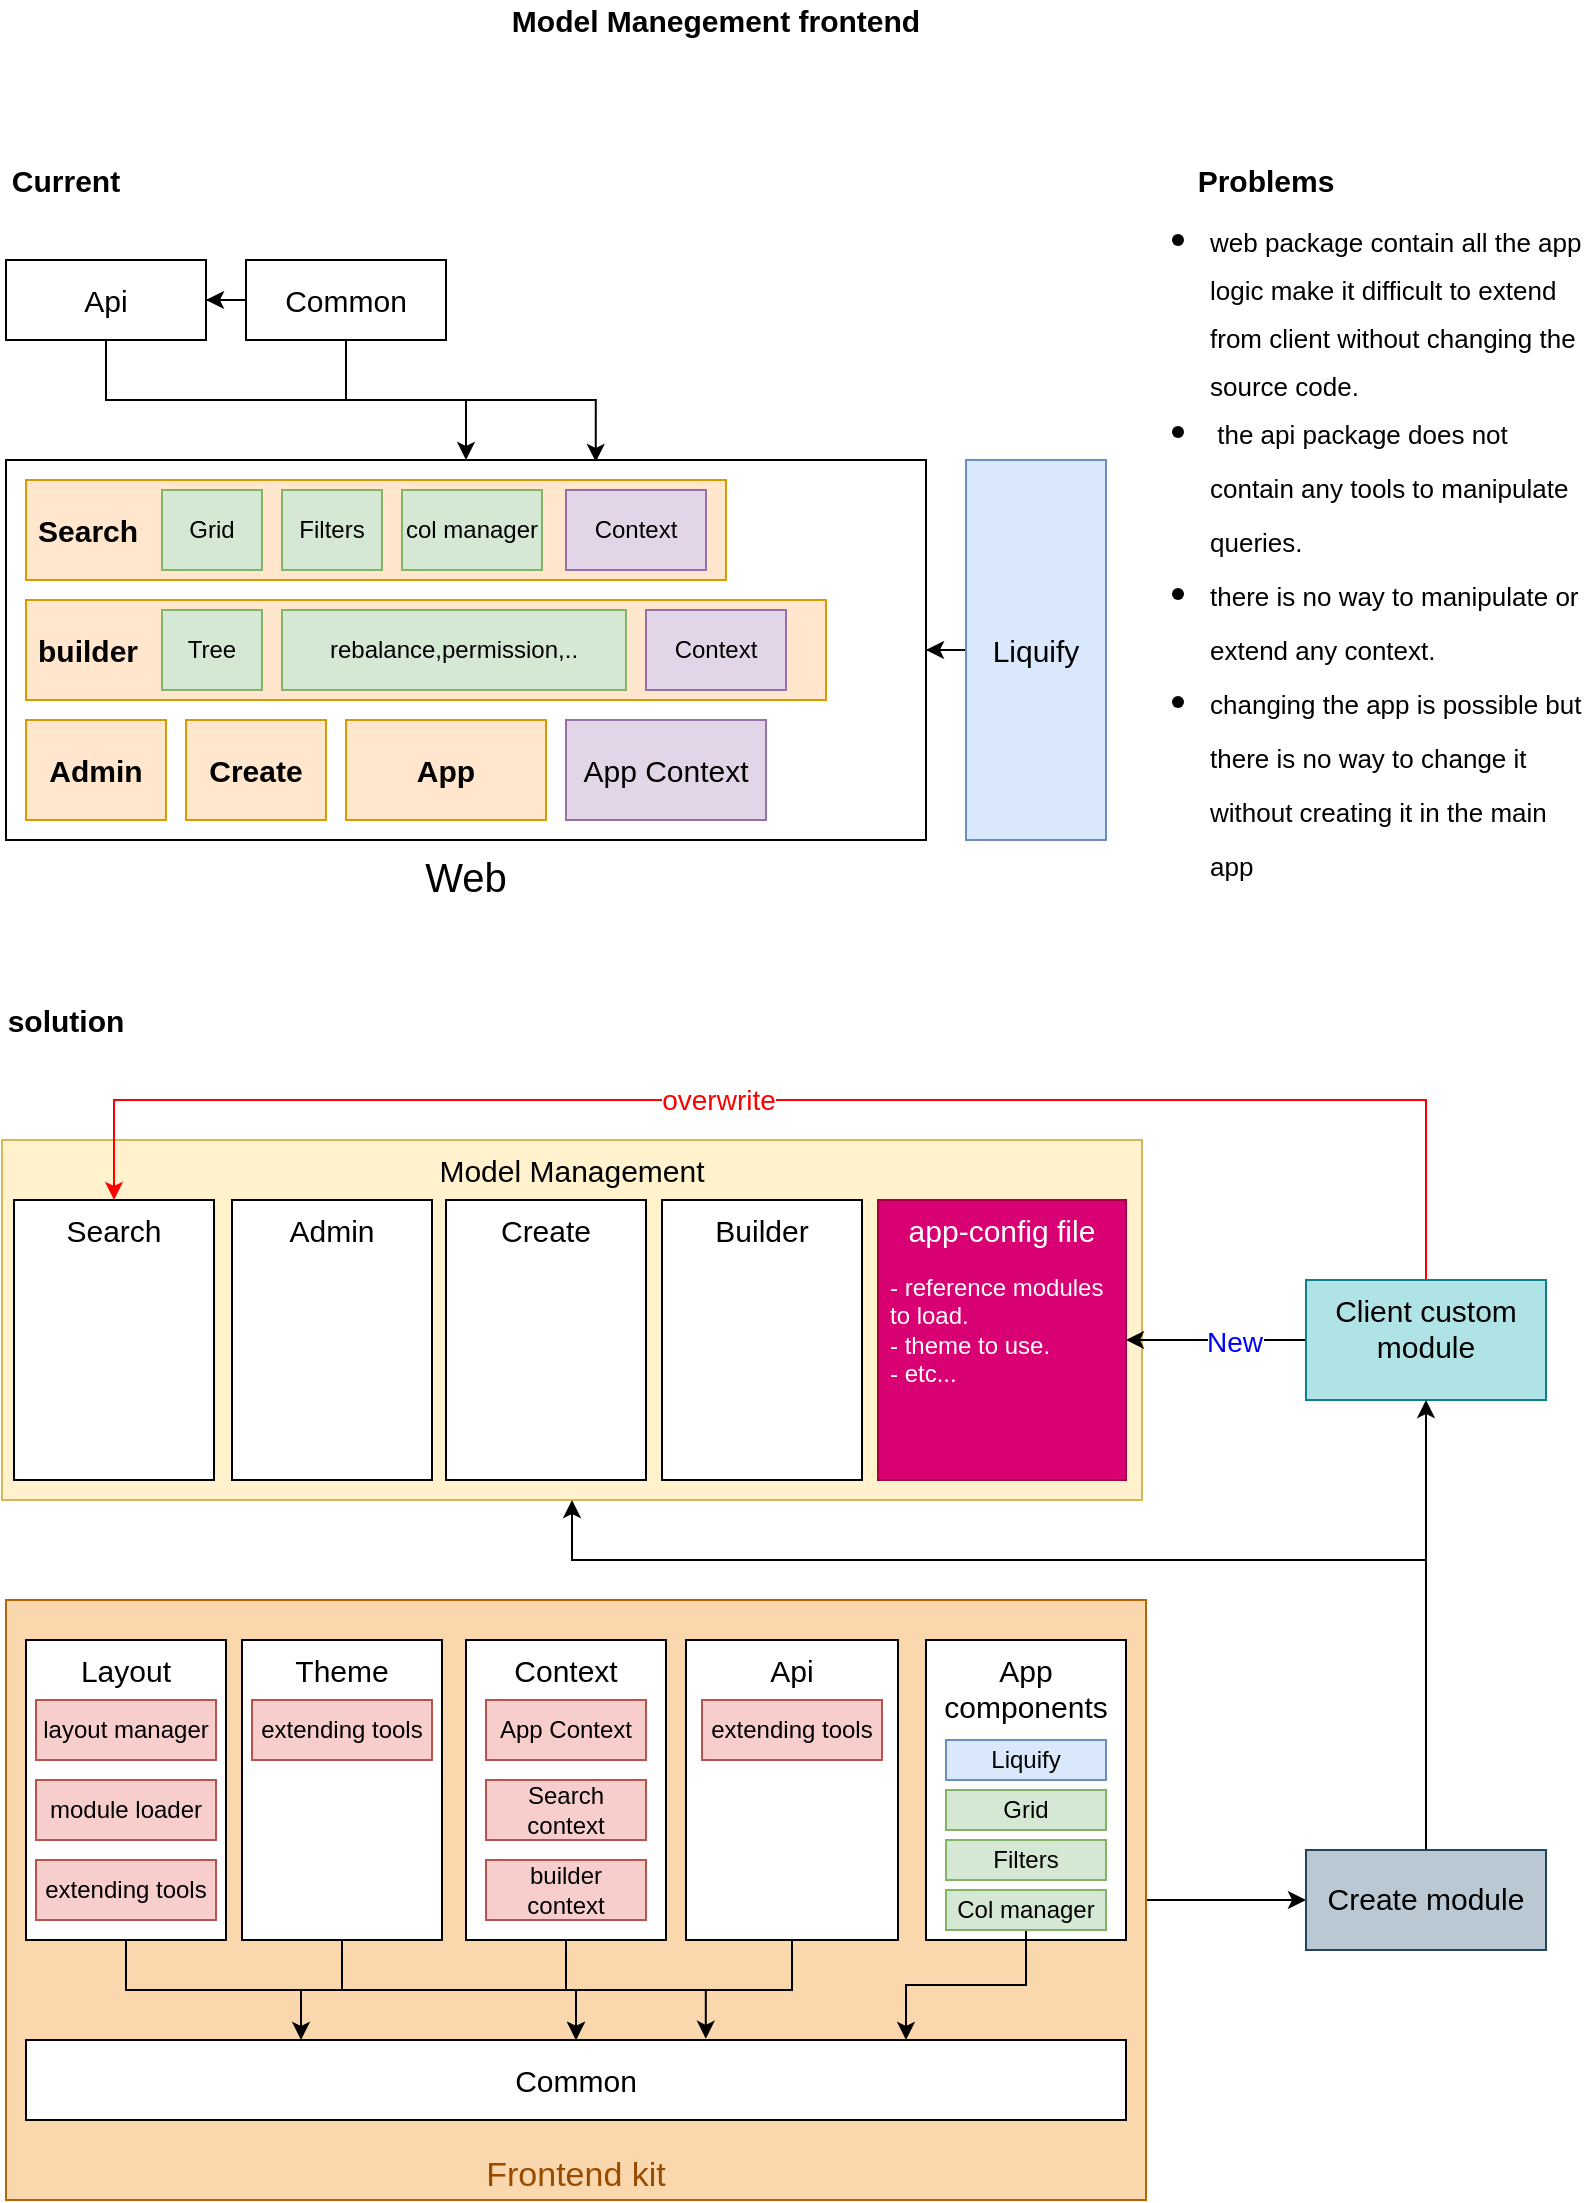 <mxfile version="13.10.2" type="github">
  <diagram id="I4OeQGyICHFJKAzLYiSq" name="Page-1">
    <mxGraphModel dx="1422" dy="762" grid="1" gridSize="10" guides="1" tooltips="1" connect="1" arrows="1" fold="1" page="1" pageScale="1" pageWidth="827" pageHeight="1169" math="0" shadow="0">
      <root>
        <mxCell id="0" />
        <mxCell id="1" parent="0" />
        <mxCell id="ThTMRLt4GayNaDXG0wz7-107" style="edgeStyle=orthogonalEdgeStyle;rounded=0;orthogonalLoop=1;jettySize=auto;html=1;startArrow=none;startFill=0;fontSize=17;fontColor=#994C00;" edge="1" parent="1" source="ThTMRLt4GayNaDXG0wz7-98" target="ThTMRLt4GayNaDXG0wz7-104">
          <mxGeometry relative="1" as="geometry" />
        </mxCell>
        <mxCell id="ThTMRLt4GayNaDXG0wz7-98" value="Frontend kit" style="rounded=0;whiteSpace=wrap;html=1;fontSize=17;align=center;fillColor=#fad7ac;strokeColor=#b46504;verticalAlign=bottom;fontColor=#994C00;" vertex="1" parent="1">
          <mxGeometry x="20" y="810" width="570" height="300" as="geometry" />
        </mxCell>
        <mxCell id="ThTMRLt4GayNaDXG0wz7-64" value="Model Management" style="rounded=0;whiteSpace=wrap;html=1;fontSize=15;align=center;fillColor=#fff2cc;strokeColor=#d6b656;verticalAlign=top;" vertex="1" parent="1">
          <mxGeometry x="18" y="580" width="570" height="180" as="geometry" />
        </mxCell>
        <mxCell id="ThTMRLt4GayNaDXG0wz7-2" value="Model Manegement frontend" style="text;html=1;strokeColor=none;fillColor=none;align=center;verticalAlign=middle;whiteSpace=wrap;rounded=0;fontStyle=1;fontSize=15;" vertex="1" parent="1">
          <mxGeometry x="260" y="10" width="230" height="20" as="geometry" />
        </mxCell>
        <mxCell id="ThTMRLt4GayNaDXG0wz7-3" value="Current" style="text;html=1;strokeColor=none;fillColor=none;align=center;verticalAlign=middle;whiteSpace=wrap;rounded=0;fontSize=15;fontStyle=1" vertex="1" parent="1">
          <mxGeometry x="30" y="90" width="40" height="20" as="geometry" />
        </mxCell>
        <mxCell id="ThTMRLt4GayNaDXG0wz7-16" style="edgeStyle=orthogonalEdgeStyle;rounded=0;orthogonalLoop=1;jettySize=auto;html=1;entryX=0.5;entryY=0;entryDx=0;entryDy=0;startArrow=none;startFill=0;fontSize=15;fontColor=#FF0000;" edge="1" parent="1" source="ThTMRLt4GayNaDXG0wz7-6" target="ThTMRLt4GayNaDXG0wz7-9">
          <mxGeometry relative="1" as="geometry" />
        </mxCell>
        <mxCell id="ThTMRLt4GayNaDXG0wz7-6" value="&lt;font color=&quot;#000000&quot;&gt;Api&lt;/font&gt;" style="rounded=0;whiteSpace=wrap;html=1;fontSize=15;fontColor=#FF0000;" vertex="1" parent="1">
          <mxGeometry x="20" y="140" width="100" height="40" as="geometry" />
        </mxCell>
        <mxCell id="ThTMRLt4GayNaDXG0wz7-13" style="edgeStyle=orthogonalEdgeStyle;rounded=0;orthogonalLoop=1;jettySize=auto;html=1;entryX=1;entryY=0.5;entryDx=0;entryDy=0;fontSize=15;fontColor=#FF0000;" edge="1" parent="1" source="ThTMRLt4GayNaDXG0wz7-8" target="ThTMRLt4GayNaDXG0wz7-6">
          <mxGeometry relative="1" as="geometry" />
        </mxCell>
        <mxCell id="ThTMRLt4GayNaDXG0wz7-14" style="edgeStyle=orthogonalEdgeStyle;rounded=0;orthogonalLoop=1;jettySize=auto;html=1;entryX=0.641;entryY=0.005;entryDx=0;entryDy=0;entryPerimeter=0;fontSize=15;fontColor=#FF0000;" edge="1" parent="1" source="ThTMRLt4GayNaDXG0wz7-8" target="ThTMRLt4GayNaDXG0wz7-9">
          <mxGeometry relative="1" as="geometry" />
        </mxCell>
        <mxCell id="ThTMRLt4GayNaDXG0wz7-8" value="&lt;font color=&quot;#000000&quot;&gt;Common&lt;/font&gt;" style="rounded=0;whiteSpace=wrap;html=1;fontSize=15;fontColor=#FF0000;" vertex="1" parent="1">
          <mxGeometry x="140" y="140" width="100" height="40" as="geometry" />
        </mxCell>
        <mxCell id="ThTMRLt4GayNaDXG0wz7-9" value="&lt;font color=&quot;#000000&quot; style=&quot;font-size: 20px;&quot;&gt;Web&lt;/font&gt;" style="rounded=0;whiteSpace=wrap;html=1;fontSize=20;fontColor=#FF0000;labelPosition=center;verticalLabelPosition=bottom;align=center;verticalAlign=top;" vertex="1" parent="1">
          <mxGeometry x="20" y="240" width="460" height="190" as="geometry" />
        </mxCell>
        <mxCell id="ThTMRLt4GayNaDXG0wz7-114" style="edgeStyle=orthogonalEdgeStyle;rounded=0;orthogonalLoop=1;jettySize=auto;html=1;startArrow=none;startFill=0;strokeColor=#000000;fontSize=17;fontColor=#000000;" edge="1" parent="1" source="ThTMRLt4GayNaDXG0wz7-10" target="ThTMRLt4GayNaDXG0wz7-9">
          <mxGeometry relative="1" as="geometry" />
        </mxCell>
        <mxCell id="ThTMRLt4GayNaDXG0wz7-10" value="Liquify" style="rounded=0;whiteSpace=wrap;html=1;fontSize=15;fillColor=#dae8fc;strokeColor=#6c8ebf;" vertex="1" parent="1">
          <mxGeometry x="500" y="240" width="70" height="190" as="geometry" />
        </mxCell>
        <mxCell id="ThTMRLt4GayNaDXG0wz7-17" value="Search" style="rounded=0;whiteSpace=wrap;html=1;fontSize=15;fillColor=#ffe6cc;strokeColor=#d79b00;align=left;spacingLeft=4;fontStyle=1" vertex="1" parent="1">
          <mxGeometry x="30" y="250" width="350" height="50" as="geometry" />
        </mxCell>
        <mxCell id="ThTMRLt4GayNaDXG0wz7-18" value="Create" style="rounded=0;whiteSpace=wrap;html=1;fontSize=15;fillColor=#ffe6cc;strokeColor=#d79b00;fontStyle=1" vertex="1" parent="1">
          <mxGeometry x="110" y="370" width="70" height="50" as="geometry" />
        </mxCell>
        <mxCell id="ThTMRLt4GayNaDXG0wz7-19" value="Admin" style="rounded=0;whiteSpace=wrap;html=1;fontSize=15;fillColor=#ffe6cc;strokeColor=#d79b00;fontStyle=1" vertex="1" parent="1">
          <mxGeometry x="30" y="370" width="70" height="50" as="geometry" />
        </mxCell>
        <mxCell id="ThTMRLt4GayNaDXG0wz7-24" value="Grid" style="rounded=0;whiteSpace=wrap;html=1;fontSize=12;align=center;fillColor=#d5e8d4;strokeColor=#82b366;" vertex="1" parent="1">
          <mxGeometry x="98" y="255" width="50" height="40" as="geometry" />
        </mxCell>
        <mxCell id="ThTMRLt4GayNaDXG0wz7-25" value="Filters" style="rounded=0;whiteSpace=wrap;html=1;fontSize=12;align=center;fillColor=#d5e8d4;strokeColor=#82b366;" vertex="1" parent="1">
          <mxGeometry x="158" y="255" width="50" height="40" as="geometry" />
        </mxCell>
        <mxCell id="ThTMRLt4GayNaDXG0wz7-27" value="col manager" style="rounded=0;whiteSpace=wrap;html=1;fontSize=12;align=center;fillColor=#d5e8d4;strokeColor=#82b366;" vertex="1" parent="1">
          <mxGeometry x="218" y="255" width="70" height="40" as="geometry" />
        </mxCell>
        <mxCell id="ThTMRLt4GayNaDXG0wz7-28" value="builder" style="rounded=0;whiteSpace=wrap;html=1;fontSize=15;fillColor=#ffe6cc;strokeColor=#d79b00;align=left;spacingLeft=4;fontStyle=1" vertex="1" parent="1">
          <mxGeometry x="30" y="310" width="400" height="50" as="geometry" />
        </mxCell>
        <mxCell id="ThTMRLt4GayNaDXG0wz7-29" value="Tree" style="rounded=0;whiteSpace=wrap;html=1;fontSize=12;align=center;fillColor=#d5e8d4;strokeColor=#82b366;" vertex="1" parent="1">
          <mxGeometry x="98" y="315" width="50" height="40" as="geometry" />
        </mxCell>
        <mxCell id="ThTMRLt4GayNaDXG0wz7-30" value="rebalance,permission,.." style="rounded=0;whiteSpace=wrap;html=1;fontSize=12;align=center;fillColor=#d5e8d4;strokeColor=#82b366;" vertex="1" parent="1">
          <mxGeometry x="158" y="315" width="172" height="40" as="geometry" />
        </mxCell>
        <mxCell id="ThTMRLt4GayNaDXG0wz7-31" value="Context" style="rounded=0;whiteSpace=wrap;html=1;fontSize=12;align=center;fillColor=#e1d5e7;strokeColor=#9673a6;" vertex="1" parent="1">
          <mxGeometry x="300" y="255" width="70" height="40" as="geometry" />
        </mxCell>
        <mxCell id="ThTMRLt4GayNaDXG0wz7-32" value="Context" style="rounded=0;whiteSpace=wrap;html=1;fontSize=12;align=center;fillColor=#e1d5e7;strokeColor=#9673a6;" vertex="1" parent="1">
          <mxGeometry x="340" y="315" width="70" height="40" as="geometry" />
        </mxCell>
        <mxCell id="ThTMRLt4GayNaDXG0wz7-33" value="App" style="rounded=0;whiteSpace=wrap;html=1;fontSize=15;fillColor=#ffe6cc;strokeColor=#d79b00;fontStyle=1" vertex="1" parent="1">
          <mxGeometry x="190" y="370" width="100" height="50" as="geometry" />
        </mxCell>
        <mxCell id="ThTMRLt4GayNaDXG0wz7-34" value="App Context" style="rounded=0;whiteSpace=wrap;html=1;fontSize=15;align=center;fillColor=#e1d5e7;strokeColor=#9673a6;" vertex="1" parent="1">
          <mxGeometry x="300" y="370" width="100" height="50" as="geometry" />
        </mxCell>
        <mxCell id="ThTMRLt4GayNaDXG0wz7-39" value="&lt;ul style=&quot;line-height: 120%&quot;&gt;&lt;li&gt;&lt;font style=&quot;font-size: 13px ; line-height: 100%&quot;&gt;web package contain all the app logic make it difficult to extend from client without changing the source code.&lt;/font&gt;&lt;/li&gt;&lt;li&gt;&lt;font style=&quot;font-size: 13px&quot;&gt;&amp;nbsp;the api package does not contain any tools to manipulate queries.&lt;/font&gt;&lt;/li&gt;&lt;li&gt;&lt;font style=&quot;font-size: 13px&quot;&gt;there is no way to manipulate or extend any context.&lt;/font&gt;&lt;/li&gt;&lt;li&gt;&lt;span style=&quot;font-size: 13px&quot;&gt;changing the app is possible but there is no way to change it without creating it in the main app&lt;/span&gt;&lt;/li&gt;&lt;/ul&gt;" style="text;strokeColor=none;fillColor=none;html=1;whiteSpace=wrap;verticalAlign=top;overflow=hidden;fontSize=20;fontColor=#000000;align=left;labelPosition=center;verticalLabelPosition=middle;" vertex="1" parent="1">
          <mxGeometry x="580" y="90" width="230" height="370" as="geometry" />
        </mxCell>
        <mxCell id="ThTMRLt4GayNaDXG0wz7-40" value="Problems" style="text;html=1;strokeColor=none;fillColor=none;align=center;verticalAlign=middle;whiteSpace=wrap;rounded=0;fontSize=15;fontColor=#000000;fontStyle=1" vertex="1" parent="1">
          <mxGeometry x="630" y="90" width="40" height="20" as="geometry" />
        </mxCell>
        <mxCell id="ThTMRLt4GayNaDXG0wz7-42" value="solution" style="text;html=1;strokeColor=none;fillColor=none;align=center;verticalAlign=middle;whiteSpace=wrap;rounded=0;fontSize=15;fontStyle=1" vertex="1" parent="1">
          <mxGeometry x="30" y="510" width="40" height="20" as="geometry" />
        </mxCell>
        <mxCell id="ThTMRLt4GayNaDXG0wz7-113" style="edgeStyle=orthogonalEdgeStyle;rounded=0;orthogonalLoop=1;jettySize=auto;html=1;startArrow=none;startFill=0;strokeColor=#000000;fontSize=17;fontColor=#000000;" edge="1" parent="1" source="ThTMRLt4GayNaDXG0wz7-43" target="ThTMRLt4GayNaDXG0wz7-45">
          <mxGeometry relative="1" as="geometry" />
        </mxCell>
        <mxCell id="ThTMRLt4GayNaDXG0wz7-43" value="&lt;font color=&quot;#000000&quot;&gt;Api&lt;/font&gt;" style="rounded=0;whiteSpace=wrap;html=1;fontSize=15;fontColor=#FF0000;align=center;verticalAlign=top;" vertex="1" parent="1">
          <mxGeometry x="360" y="830" width="106" height="150" as="geometry" />
        </mxCell>
        <mxCell id="ThTMRLt4GayNaDXG0wz7-44" value="extending tools" style="rounded=0;whiteSpace=wrap;html=1;fontSize=12;align=center;fillColor=#f8cecc;strokeColor=#b85450;" vertex="1" parent="1">
          <mxGeometry x="368" y="860" width="90" height="30" as="geometry" />
        </mxCell>
        <mxCell id="ThTMRLt4GayNaDXG0wz7-45" value="&lt;font color=&quot;#000000&quot;&gt;Common&lt;/font&gt;" style="rounded=0;whiteSpace=wrap;html=1;fontSize=15;fontColor=#FF0000;" vertex="1" parent="1">
          <mxGeometry x="30" y="1030" width="550" height="40" as="geometry" />
        </mxCell>
        <mxCell id="ThTMRLt4GayNaDXG0wz7-48" value="&lt;font color=&quot;#000000&quot;&gt;Search&lt;/font&gt;" style="rounded=0;whiteSpace=wrap;html=1;fontSize=15;fontColor=#FF0000;verticalAlign=top;" vertex="1" parent="1">
          <mxGeometry x="24" y="610" width="100" height="140" as="geometry" />
        </mxCell>
        <mxCell id="ThTMRLt4GayNaDXG0wz7-49" value="&lt;font color=&quot;#000000&quot;&gt;Builder&lt;/font&gt;" style="rounded=0;whiteSpace=wrap;html=1;fontSize=15;fontColor=#FF0000;verticalAlign=top;" vertex="1" parent="1">
          <mxGeometry x="348" y="610" width="100" height="140" as="geometry" />
        </mxCell>
        <mxCell id="ThTMRLt4GayNaDXG0wz7-50" value="&lt;font color=&quot;#000000&quot;&gt;Admin&lt;/font&gt;" style="rounded=0;whiteSpace=wrap;html=1;fontSize=15;fontColor=#FF0000;verticalAlign=top;" vertex="1" parent="1">
          <mxGeometry x="133" y="610" width="100" height="140" as="geometry" />
        </mxCell>
        <mxCell id="ThTMRLt4GayNaDXG0wz7-51" value="&lt;font color=&quot;#000000&quot;&gt;Create&lt;/font&gt;" style="rounded=0;whiteSpace=wrap;html=1;fontSize=15;fontColor=#FF0000;verticalAlign=top;" vertex="1" parent="1">
          <mxGeometry x="240" y="610" width="100" height="140" as="geometry" />
        </mxCell>
        <mxCell id="ThTMRLt4GayNaDXG0wz7-70" style="edgeStyle=orthogonalEdgeStyle;rounded=0;orthogonalLoop=1;jettySize=auto;html=1;startArrow=none;startFill=0;fontSize=15;fontColor=#000000;" edge="1" parent="1" source="ThTMRLt4GayNaDXG0wz7-52" target="ThTMRLt4GayNaDXG0wz7-45">
          <mxGeometry relative="1" as="geometry" />
        </mxCell>
        <mxCell id="ThTMRLt4GayNaDXG0wz7-52" value="&lt;font color=&quot;#000000&quot;&gt;Layout&lt;/font&gt;" style="rounded=0;whiteSpace=wrap;html=1;fontSize=15;fontColor=#FF0000;verticalAlign=top;" vertex="1" parent="1">
          <mxGeometry x="30" y="830" width="100" height="150" as="geometry" />
        </mxCell>
        <mxCell id="ThTMRLt4GayNaDXG0wz7-71" style="edgeStyle=orthogonalEdgeStyle;rounded=0;orthogonalLoop=1;jettySize=auto;html=1;entryX=0.25;entryY=0;entryDx=0;entryDy=0;startArrow=none;startFill=0;fontSize=15;fontColor=#000000;" edge="1" parent="1" source="ThTMRLt4GayNaDXG0wz7-53" target="ThTMRLt4GayNaDXG0wz7-45">
          <mxGeometry relative="1" as="geometry" />
        </mxCell>
        <mxCell id="ThTMRLt4GayNaDXG0wz7-53" value="&lt;font color=&quot;#000000&quot;&gt;Theme&lt;/font&gt;" style="rounded=0;whiteSpace=wrap;html=1;fontSize=15;fontColor=#FF0000;verticalAlign=top;" vertex="1" parent="1">
          <mxGeometry x="138" y="830" width="100" height="150" as="geometry" />
        </mxCell>
        <mxCell id="ThTMRLt4GayNaDXG0wz7-72" style="edgeStyle=orthogonalEdgeStyle;rounded=0;orthogonalLoop=1;jettySize=auto;html=1;entryX=0.618;entryY=-0.015;entryDx=0;entryDy=0;entryPerimeter=0;startArrow=none;startFill=0;fontSize=15;fontColor=#000000;" edge="1" parent="1" source="ThTMRLt4GayNaDXG0wz7-54" target="ThTMRLt4GayNaDXG0wz7-45">
          <mxGeometry relative="1" as="geometry" />
        </mxCell>
        <mxCell id="ThTMRLt4GayNaDXG0wz7-54" value="&lt;font color=&quot;#000000&quot;&gt;Context&lt;/font&gt;" style="rounded=0;whiteSpace=wrap;html=1;fontSize=15;fontColor=#FF0000;verticalAlign=top;" vertex="1" parent="1">
          <mxGeometry x="250" y="830" width="100" height="150" as="geometry" />
        </mxCell>
        <mxCell id="ThTMRLt4GayNaDXG0wz7-55" value="App Context" style="rounded=0;whiteSpace=wrap;html=1;fontSize=12;align=center;fillColor=#f8cecc;strokeColor=#b85450;" vertex="1" parent="1">
          <mxGeometry x="260" y="860" width="80" height="30" as="geometry" />
        </mxCell>
        <mxCell id="ThTMRLt4GayNaDXG0wz7-56" value="Search context" style="rounded=0;whiteSpace=wrap;html=1;fontSize=12;align=center;fillColor=#f8cecc;strokeColor=#b85450;" vertex="1" parent="1">
          <mxGeometry x="260" y="900" width="80" height="30" as="geometry" />
        </mxCell>
        <mxCell id="ThTMRLt4GayNaDXG0wz7-58" value="builder context" style="rounded=0;whiteSpace=wrap;html=1;fontSize=12;align=center;fillColor=#f8cecc;strokeColor=#b85450;" vertex="1" parent="1">
          <mxGeometry x="260" y="940" width="80" height="30" as="geometry" />
        </mxCell>
        <mxCell id="ThTMRLt4GayNaDXG0wz7-59" value="extending tools" style="rounded=0;whiteSpace=wrap;html=1;fontSize=12;align=center;fillColor=#f8cecc;strokeColor=#b85450;" vertex="1" parent="1">
          <mxGeometry x="143" y="860" width="90" height="30" as="geometry" />
        </mxCell>
        <mxCell id="ThTMRLt4GayNaDXG0wz7-61" value="layout manager" style="rounded=0;whiteSpace=wrap;html=1;fontSize=12;align=center;fillColor=#f8cecc;strokeColor=#b85450;" vertex="1" parent="1">
          <mxGeometry x="35" y="860" width="90" height="30" as="geometry" />
        </mxCell>
        <mxCell id="ThTMRLt4GayNaDXG0wz7-62" value="module loader" style="rounded=0;whiteSpace=wrap;html=1;fontSize=12;align=center;fillColor=#f8cecc;strokeColor=#b85450;" vertex="1" parent="1">
          <mxGeometry x="35" y="900" width="90" height="30" as="geometry" />
        </mxCell>
        <mxCell id="ThTMRLt4GayNaDXG0wz7-63" value="extending tools" style="rounded=0;whiteSpace=wrap;html=1;fontSize=12;align=center;fillColor=#f8cecc;strokeColor=#b85450;" vertex="1" parent="1">
          <mxGeometry x="35" y="940" width="90" height="30" as="geometry" />
        </mxCell>
        <mxCell id="ThTMRLt4GayNaDXG0wz7-65" value="&lt;font color=&quot;#000000&quot;&gt;App components&lt;/font&gt;" style="rounded=0;whiteSpace=wrap;html=1;fontSize=15;fontColor=#FF0000;verticalAlign=top;" vertex="1" parent="1">
          <mxGeometry x="480" y="830" width="100" height="150" as="geometry" />
        </mxCell>
        <mxCell id="ThTMRLt4GayNaDXG0wz7-88" value="Liquify" style="rounded=0;whiteSpace=wrap;html=1;fontSize=12;fillColor=#dae8fc;strokeColor=#6c8ebf;" vertex="1" parent="1">
          <mxGeometry x="490" y="880" width="80" height="20" as="geometry" />
        </mxCell>
        <mxCell id="ThTMRLt4GayNaDXG0wz7-89" value="Grid" style="rounded=0;whiteSpace=wrap;html=1;fontSize=12;align=center;fillColor=#d5e8d4;strokeColor=#82b366;" vertex="1" parent="1">
          <mxGeometry x="490" y="905" width="80" height="20" as="geometry" />
        </mxCell>
        <mxCell id="ThTMRLt4GayNaDXG0wz7-90" value="Filters" style="rounded=0;whiteSpace=wrap;html=1;fontSize=12;align=center;fillColor=#d5e8d4;strokeColor=#82b366;" vertex="1" parent="1">
          <mxGeometry x="490" y="930" width="80" height="20" as="geometry" />
        </mxCell>
        <mxCell id="ThTMRLt4GayNaDXG0wz7-112" style="edgeStyle=orthogonalEdgeStyle;rounded=0;orthogonalLoop=1;jettySize=auto;html=1;entryX=0.8;entryY=0;entryDx=0;entryDy=0;entryPerimeter=0;startArrow=none;startFill=0;fontSize=17;" edge="1" parent="1" source="ThTMRLt4GayNaDXG0wz7-91" target="ThTMRLt4GayNaDXG0wz7-45">
          <mxGeometry relative="1" as="geometry" />
        </mxCell>
        <mxCell id="ThTMRLt4GayNaDXG0wz7-91" value="Col manager" style="rounded=0;whiteSpace=wrap;html=1;fontSize=12;align=center;fillColor=#d5e8d4;strokeColor=#82b366;" vertex="1" parent="1">
          <mxGeometry x="490" y="955" width="80" height="20" as="geometry" />
        </mxCell>
        <mxCell id="ThTMRLt4GayNaDXG0wz7-92" value="&lt;font&gt;app-config file&lt;/font&gt;" style="rounded=0;whiteSpace=wrap;html=1;fontSize=15;verticalAlign=top;fillColor=#d80073;strokeColor=#A50040;fontColor=#FFFFFF;" vertex="1" parent="1">
          <mxGeometry x="456" y="610" width="124" height="140" as="geometry" />
        </mxCell>
        <mxCell id="ThTMRLt4GayNaDXG0wz7-93" value="- reference modules to load.&lt;br&gt;- theme to use.&lt;br&gt;- etc..." style="text;html=1;strokeColor=none;fillColor=none;align=left;verticalAlign=top;whiteSpace=wrap;rounded=0;fontSize=12;fontColor=#FFFFFF;" vertex="1" parent="1">
          <mxGeometry x="460" y="640" width="110" height="100" as="geometry" />
        </mxCell>
        <mxCell id="ThTMRLt4GayNaDXG0wz7-96" style="edgeStyle=orthogonalEdgeStyle;rounded=0;orthogonalLoop=1;jettySize=auto;html=1;entryX=1;entryY=0.5;entryDx=0;entryDy=0;startArrow=none;startFill=0;fontSize=12;fontColor=#FFFFFF;" edge="1" parent="1" source="ThTMRLt4GayNaDXG0wz7-95" target="ThTMRLt4GayNaDXG0wz7-92">
          <mxGeometry relative="1" as="geometry">
            <Array as="points">
              <mxPoint x="640" y="680" />
              <mxPoint x="640" y="680" />
            </Array>
          </mxGeometry>
        </mxCell>
        <mxCell id="ThTMRLt4GayNaDXG0wz7-111" value="&lt;font color=&quot;#0000ff&quot; style=&quot;font-size: 14px&quot;&gt;New&lt;/font&gt;" style="edgeLabel;html=1;align=center;verticalAlign=middle;resizable=0;points=[];fontSize=17;fontColor=#FF0000;" vertex="1" connectable="0" parent="ThTMRLt4GayNaDXG0wz7-96">
          <mxGeometry x="-0.204" y="1" relative="1" as="geometry">
            <mxPoint as="offset" />
          </mxGeometry>
        </mxCell>
        <mxCell id="ThTMRLt4GayNaDXG0wz7-109" style="edgeStyle=orthogonalEdgeStyle;rounded=0;orthogonalLoop=1;jettySize=auto;html=1;entryX=0.5;entryY=0;entryDx=0;entryDy=0;startArrow=none;startFill=0;fontSize=17;fontColor=#994C00;strokeColor=#FF0000;exitX=0.5;exitY=0;exitDx=0;exitDy=0;" edge="1" parent="1" source="ThTMRLt4GayNaDXG0wz7-95" target="ThTMRLt4GayNaDXG0wz7-48">
          <mxGeometry relative="1" as="geometry">
            <Array as="points">
              <mxPoint x="730" y="560" />
              <mxPoint x="74" y="560" />
            </Array>
          </mxGeometry>
        </mxCell>
        <mxCell id="ThTMRLt4GayNaDXG0wz7-110" value="&lt;span style=&quot;font-family: &amp;quot;google sans&amp;quot;, arial, sans-serif; text-align: left;&quot;&gt;&lt;font style=&quot;font-size: 14px&quot;&gt;overwrite&lt;/font&gt;&lt;/span&gt;" style="edgeLabel;html=1;align=center;verticalAlign=middle;resizable=0;points=[];fontSize=17;fontColor=#FF0000;" vertex="1" connectable="0" parent="ThTMRLt4GayNaDXG0wz7-109">
          <mxGeometry x="0.116" relative="1" as="geometry">
            <mxPoint as="offset" />
          </mxGeometry>
        </mxCell>
        <mxCell id="ThTMRLt4GayNaDXG0wz7-95" value="&lt;font color=&quot;#000000&quot; style=&quot;font-size: 15px&quot;&gt;Client custom module&lt;/font&gt;" style="rounded=0;whiteSpace=wrap;html=1;fontSize=12;align=center;verticalAlign=top;fillColor=#b0e3e6;strokeColor=#0e8088;" vertex="1" parent="1">
          <mxGeometry x="670" y="650" width="120" height="60" as="geometry" />
        </mxCell>
        <mxCell id="ThTMRLt4GayNaDXG0wz7-108" style="edgeStyle=orthogonalEdgeStyle;rounded=0;orthogonalLoop=1;jettySize=auto;html=1;entryX=0.5;entryY=1;entryDx=0;entryDy=0;startArrow=none;startFill=0;fontSize=17;fontColor=#994C00;" edge="1" parent="1" source="ThTMRLt4GayNaDXG0wz7-104" target="ThTMRLt4GayNaDXG0wz7-95">
          <mxGeometry relative="1" as="geometry" />
        </mxCell>
        <mxCell id="ThTMRLt4GayNaDXG0wz7-116" style="edgeStyle=orthogonalEdgeStyle;rounded=0;orthogonalLoop=1;jettySize=auto;html=1;entryX=0.5;entryY=1;entryDx=0;entryDy=0;startArrow=none;startFill=0;strokeColor=#000000;fontSize=17;fontColor=#000000;" edge="1" parent="1" source="ThTMRLt4GayNaDXG0wz7-104" target="ThTMRLt4GayNaDXG0wz7-64">
          <mxGeometry relative="1" as="geometry">
            <Array as="points">
              <mxPoint x="730" y="790" />
              <mxPoint x="303" y="790" />
            </Array>
          </mxGeometry>
        </mxCell>
        <mxCell id="ThTMRLt4GayNaDXG0wz7-104" value="&lt;font style=&quot;font-size: 15px&quot;&gt;Create module&lt;/font&gt;" style="rounded=0;whiteSpace=wrap;html=1;fontSize=17;align=center;fillColor=#bac8d3;strokeColor=#23445d;" vertex="1" parent="1">
          <mxGeometry x="670" y="935" width="120" height="50" as="geometry" />
        </mxCell>
      </root>
    </mxGraphModel>
  </diagram>
</mxfile>
